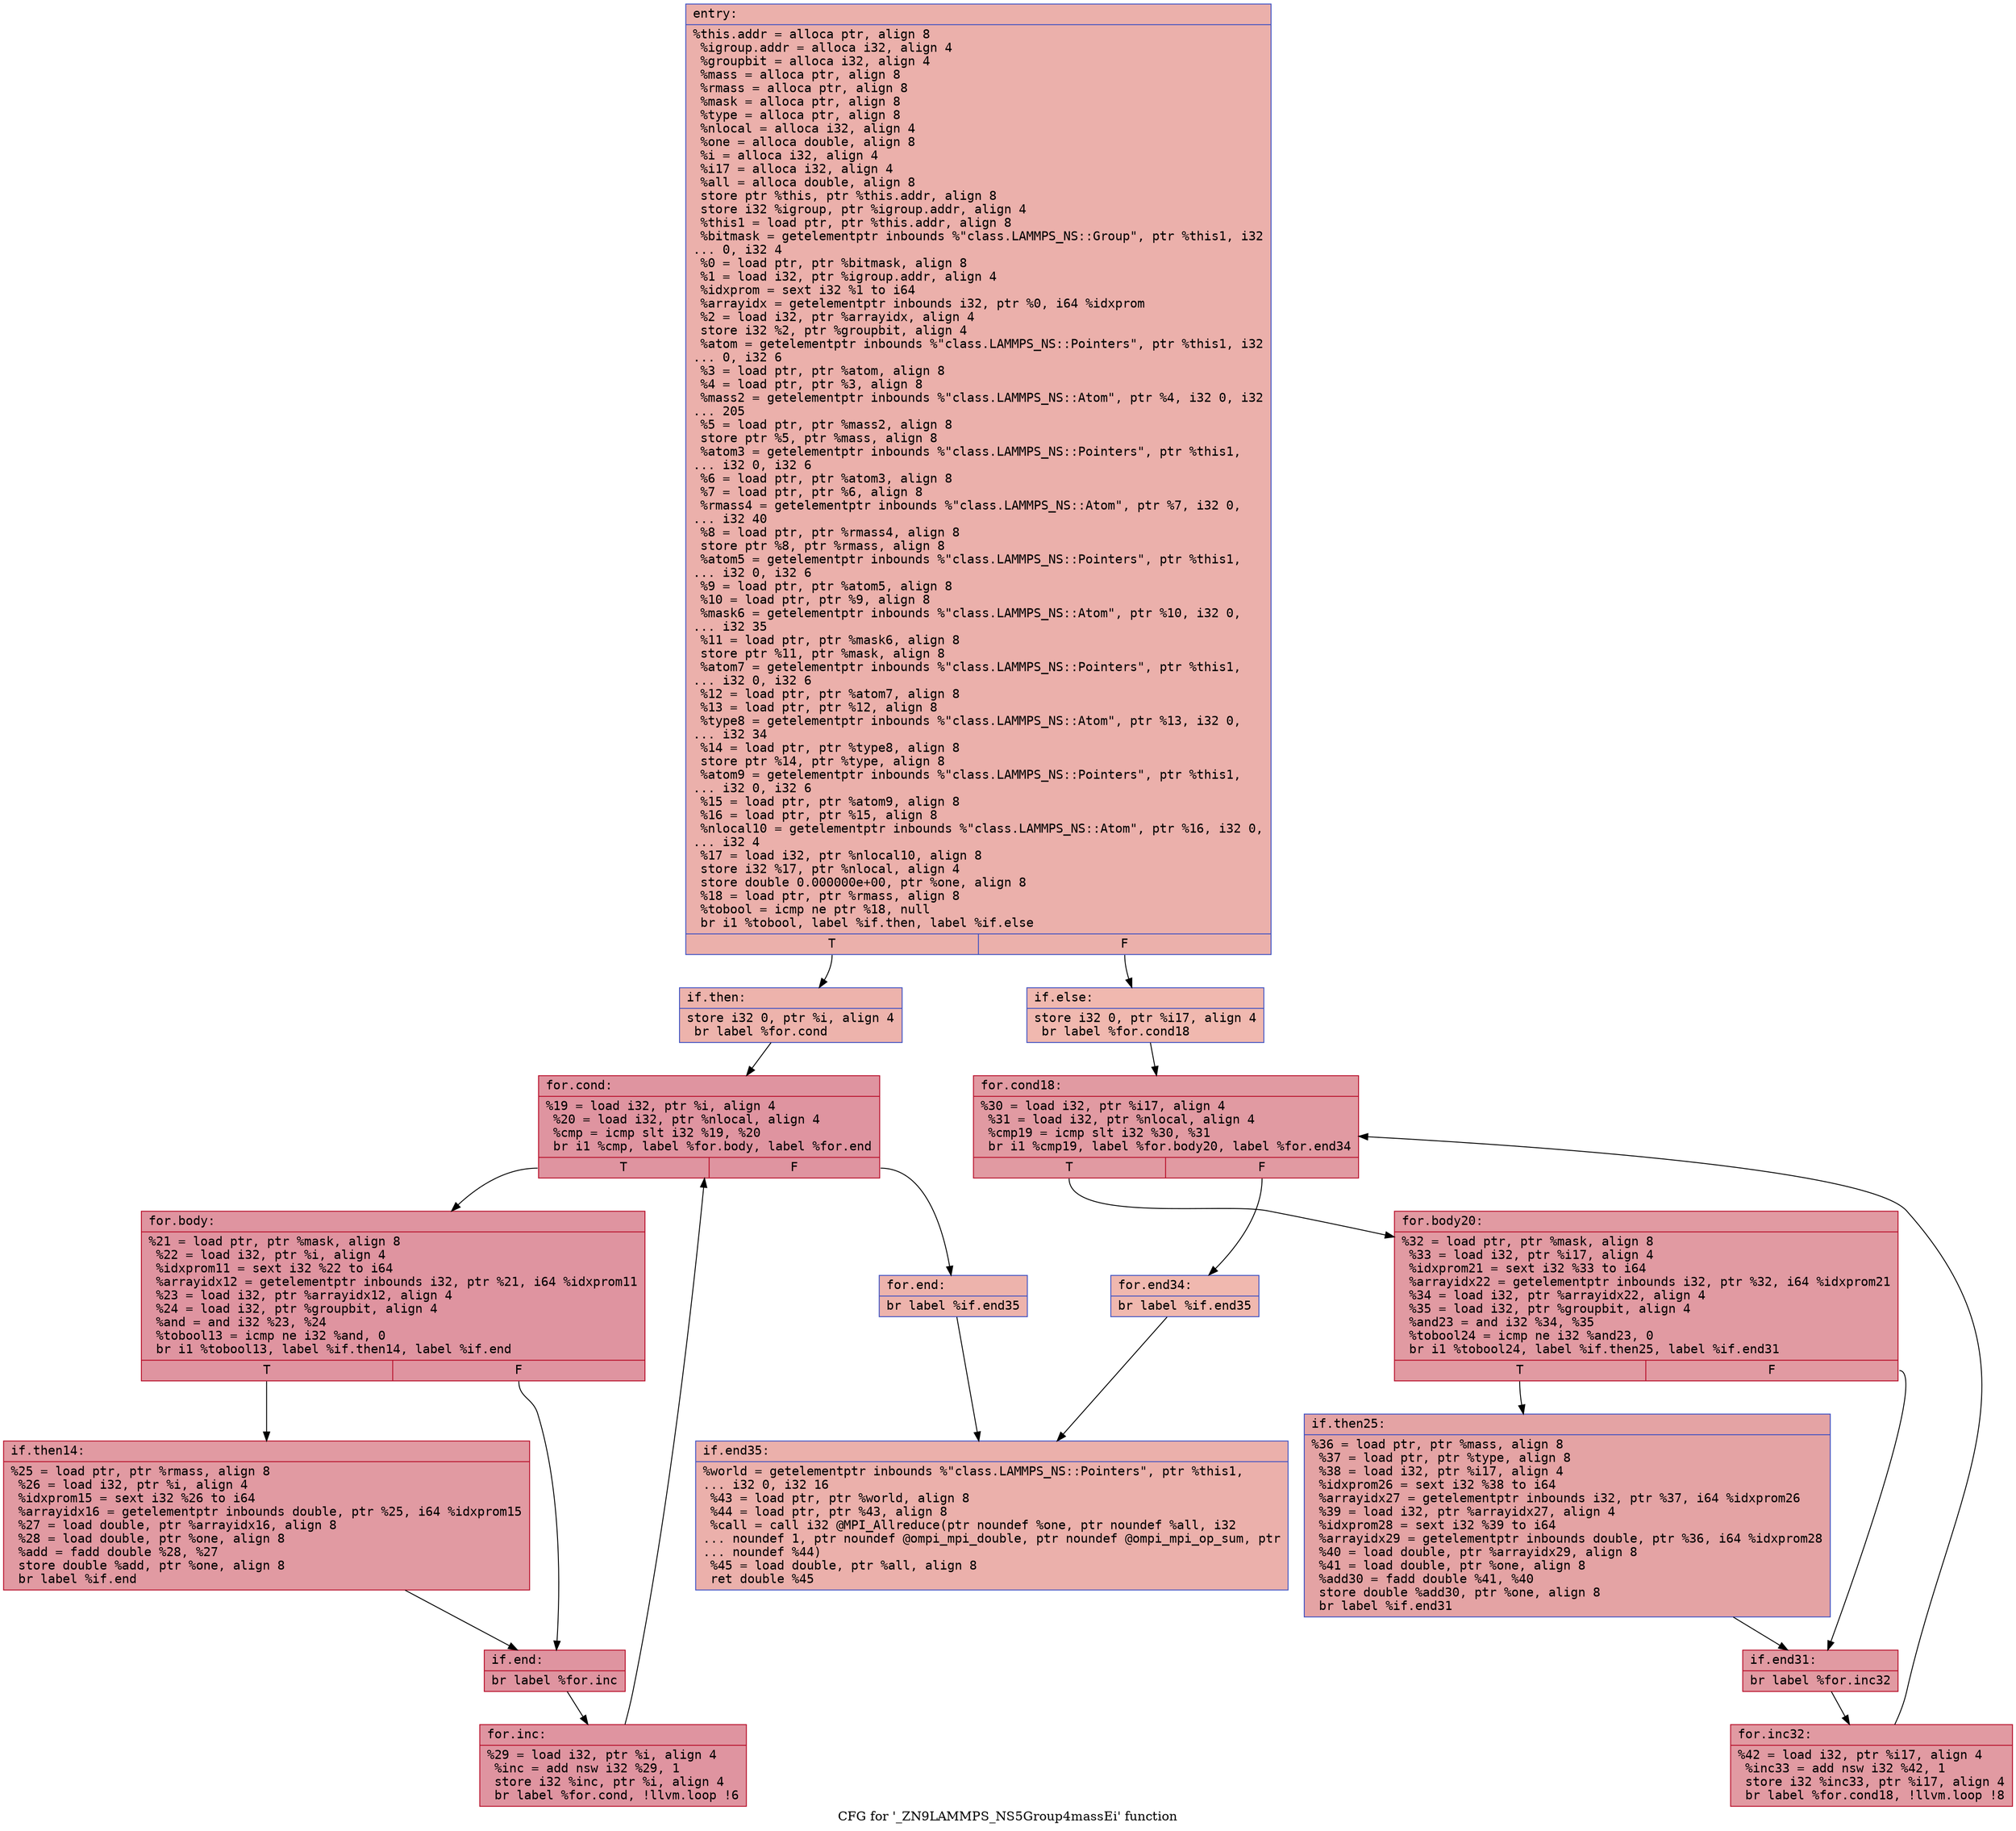 digraph "CFG for '_ZN9LAMMPS_NS5Group4massEi' function" {
	label="CFG for '_ZN9LAMMPS_NS5Group4massEi' function";

	Node0x55ba303cf080 [shape=record,color="#3d50c3ff", style=filled, fillcolor="#d24b4070" fontname="Courier",label="{entry:\l|  %this.addr = alloca ptr, align 8\l  %igroup.addr = alloca i32, align 4\l  %groupbit = alloca i32, align 4\l  %mass = alloca ptr, align 8\l  %rmass = alloca ptr, align 8\l  %mask = alloca ptr, align 8\l  %type = alloca ptr, align 8\l  %nlocal = alloca i32, align 4\l  %one = alloca double, align 8\l  %i = alloca i32, align 4\l  %i17 = alloca i32, align 4\l  %all = alloca double, align 8\l  store ptr %this, ptr %this.addr, align 8\l  store i32 %igroup, ptr %igroup.addr, align 4\l  %this1 = load ptr, ptr %this.addr, align 8\l  %bitmask = getelementptr inbounds %\"class.LAMMPS_NS::Group\", ptr %this1, i32\l... 0, i32 4\l  %0 = load ptr, ptr %bitmask, align 8\l  %1 = load i32, ptr %igroup.addr, align 4\l  %idxprom = sext i32 %1 to i64\l  %arrayidx = getelementptr inbounds i32, ptr %0, i64 %idxprom\l  %2 = load i32, ptr %arrayidx, align 4\l  store i32 %2, ptr %groupbit, align 4\l  %atom = getelementptr inbounds %\"class.LAMMPS_NS::Pointers\", ptr %this1, i32\l... 0, i32 6\l  %3 = load ptr, ptr %atom, align 8\l  %4 = load ptr, ptr %3, align 8\l  %mass2 = getelementptr inbounds %\"class.LAMMPS_NS::Atom\", ptr %4, i32 0, i32\l... 205\l  %5 = load ptr, ptr %mass2, align 8\l  store ptr %5, ptr %mass, align 8\l  %atom3 = getelementptr inbounds %\"class.LAMMPS_NS::Pointers\", ptr %this1,\l... i32 0, i32 6\l  %6 = load ptr, ptr %atom3, align 8\l  %7 = load ptr, ptr %6, align 8\l  %rmass4 = getelementptr inbounds %\"class.LAMMPS_NS::Atom\", ptr %7, i32 0,\l... i32 40\l  %8 = load ptr, ptr %rmass4, align 8\l  store ptr %8, ptr %rmass, align 8\l  %atom5 = getelementptr inbounds %\"class.LAMMPS_NS::Pointers\", ptr %this1,\l... i32 0, i32 6\l  %9 = load ptr, ptr %atom5, align 8\l  %10 = load ptr, ptr %9, align 8\l  %mask6 = getelementptr inbounds %\"class.LAMMPS_NS::Atom\", ptr %10, i32 0,\l... i32 35\l  %11 = load ptr, ptr %mask6, align 8\l  store ptr %11, ptr %mask, align 8\l  %atom7 = getelementptr inbounds %\"class.LAMMPS_NS::Pointers\", ptr %this1,\l... i32 0, i32 6\l  %12 = load ptr, ptr %atom7, align 8\l  %13 = load ptr, ptr %12, align 8\l  %type8 = getelementptr inbounds %\"class.LAMMPS_NS::Atom\", ptr %13, i32 0,\l... i32 34\l  %14 = load ptr, ptr %type8, align 8\l  store ptr %14, ptr %type, align 8\l  %atom9 = getelementptr inbounds %\"class.LAMMPS_NS::Pointers\", ptr %this1,\l... i32 0, i32 6\l  %15 = load ptr, ptr %atom9, align 8\l  %16 = load ptr, ptr %15, align 8\l  %nlocal10 = getelementptr inbounds %\"class.LAMMPS_NS::Atom\", ptr %16, i32 0,\l... i32 4\l  %17 = load i32, ptr %nlocal10, align 8\l  store i32 %17, ptr %nlocal, align 4\l  store double 0.000000e+00, ptr %one, align 8\l  %18 = load ptr, ptr %rmass, align 8\l  %tobool = icmp ne ptr %18, null\l  br i1 %tobool, label %if.then, label %if.else\l|{<s0>T|<s1>F}}"];
	Node0x55ba303cf080:s0 -> Node0x55ba303d1650[tooltip="entry -> if.then\nProbability 62.50%" ];
	Node0x55ba303cf080:s1 -> Node0x55ba303d16c0[tooltip="entry -> if.else\nProbability 37.50%" ];
	Node0x55ba303d1650 [shape=record,color="#3d50c3ff", style=filled, fillcolor="#d6524470" fontname="Courier",label="{if.then:\l|  store i32 0, ptr %i, align 4\l  br label %for.cond\l}"];
	Node0x55ba303d1650 -> Node0x55ba303d1880[tooltip="if.then -> for.cond\nProbability 100.00%" ];
	Node0x55ba303d1880 [shape=record,color="#b70d28ff", style=filled, fillcolor="#b70d2870" fontname="Courier",label="{for.cond:\l|  %19 = load i32, ptr %i, align 4\l  %20 = load i32, ptr %nlocal, align 4\l  %cmp = icmp slt i32 %19, %20\l  br i1 %cmp, label %for.body, label %for.end\l|{<s0>T|<s1>F}}"];
	Node0x55ba303d1880:s0 -> Node0x55ba303d1b20[tooltip="for.cond -> for.body\nProbability 96.88%" ];
	Node0x55ba303d1880:s1 -> Node0x55ba303d1ba0[tooltip="for.cond -> for.end\nProbability 3.12%" ];
	Node0x55ba303d1b20 [shape=record,color="#b70d28ff", style=filled, fillcolor="#b70d2870" fontname="Courier",label="{for.body:\l|  %21 = load ptr, ptr %mask, align 8\l  %22 = load i32, ptr %i, align 4\l  %idxprom11 = sext i32 %22 to i64\l  %arrayidx12 = getelementptr inbounds i32, ptr %21, i64 %idxprom11\l  %23 = load i32, ptr %arrayidx12, align 4\l  %24 = load i32, ptr %groupbit, align 4\l  %and = and i32 %23, %24\l  %tobool13 = icmp ne i32 %and, 0\l  br i1 %tobool13, label %if.then14, label %if.end\l|{<s0>T|<s1>F}}"];
	Node0x55ba303d1b20:s0 -> Node0x55ba303d21a0[tooltip="for.body -> if.then14\nProbability 62.50%" ];
	Node0x55ba303d1b20:s1 -> Node0x55ba303d2220[tooltip="for.body -> if.end\nProbability 37.50%" ];
	Node0x55ba303d21a0 [shape=record,color="#b70d28ff", style=filled, fillcolor="#bb1b2c70" fontname="Courier",label="{if.then14:\l|  %25 = load ptr, ptr %rmass, align 8\l  %26 = load i32, ptr %i, align 4\l  %idxprom15 = sext i32 %26 to i64\l  %arrayidx16 = getelementptr inbounds double, ptr %25, i64 %idxprom15\l  %27 = load double, ptr %arrayidx16, align 8\l  %28 = load double, ptr %one, align 8\l  %add = fadd double %28, %27\l  store double %add, ptr %one, align 8\l  br label %if.end\l}"];
	Node0x55ba303d21a0 -> Node0x55ba303d2220[tooltip="if.then14 -> if.end\nProbability 100.00%" ];
	Node0x55ba303d2220 [shape=record,color="#b70d28ff", style=filled, fillcolor="#b70d2870" fontname="Courier",label="{if.end:\l|  br label %for.inc\l}"];
	Node0x55ba303d2220 -> Node0x55ba303d2870[tooltip="if.end -> for.inc\nProbability 100.00%" ];
	Node0x55ba303d2870 [shape=record,color="#b70d28ff", style=filled, fillcolor="#b70d2870" fontname="Courier",label="{for.inc:\l|  %29 = load i32, ptr %i, align 4\l  %inc = add nsw i32 %29, 1\l  store i32 %inc, ptr %i, align 4\l  br label %for.cond, !llvm.loop !6\l}"];
	Node0x55ba303d2870 -> Node0x55ba303d1880[tooltip="for.inc -> for.cond\nProbability 100.00%" ];
	Node0x55ba303d1ba0 [shape=record,color="#3d50c3ff", style=filled, fillcolor="#d6524470" fontname="Courier",label="{for.end:\l|  br label %if.end35\l}"];
	Node0x55ba303d1ba0 -> Node0x55ba303d2ce0[tooltip="for.end -> if.end35\nProbability 100.00%" ];
	Node0x55ba303d16c0 [shape=record,color="#3d50c3ff", style=filled, fillcolor="#dc5d4a70" fontname="Courier",label="{if.else:\l|  store i32 0, ptr %i17, align 4\l  br label %for.cond18\l}"];
	Node0x55ba303d16c0 -> Node0x55ba303d2e70[tooltip="if.else -> for.cond18\nProbability 100.00%" ];
	Node0x55ba303d2e70 [shape=record,color="#b70d28ff", style=filled, fillcolor="#bb1b2c70" fontname="Courier",label="{for.cond18:\l|  %30 = load i32, ptr %i17, align 4\l  %31 = load i32, ptr %nlocal, align 4\l  %cmp19 = icmp slt i32 %30, %31\l  br i1 %cmp19, label %for.body20, label %for.end34\l|{<s0>T|<s1>F}}"];
	Node0x55ba303d2e70:s0 -> Node0x55ba303d0c30[tooltip="for.cond18 -> for.body20\nProbability 96.88%" ];
	Node0x55ba303d2e70:s1 -> Node0x55ba303d0cb0[tooltip="for.cond18 -> for.end34\nProbability 3.12%" ];
	Node0x55ba303d0c30 [shape=record,color="#b70d28ff", style=filled, fillcolor="#bb1b2c70" fontname="Courier",label="{for.body20:\l|  %32 = load ptr, ptr %mask, align 8\l  %33 = load i32, ptr %i17, align 4\l  %idxprom21 = sext i32 %33 to i64\l  %arrayidx22 = getelementptr inbounds i32, ptr %32, i64 %idxprom21\l  %34 = load i32, ptr %arrayidx22, align 4\l  %35 = load i32, ptr %groupbit, align 4\l  %and23 = and i32 %34, %35\l  %tobool24 = icmp ne i32 %and23, 0\l  br i1 %tobool24, label %if.then25, label %if.end31\l|{<s0>T|<s1>F}}"];
	Node0x55ba303d0c30:s0 -> Node0x55ba303d3aa0[tooltip="for.body20 -> if.then25\nProbability 62.50%" ];
	Node0x55ba303d0c30:s1 -> Node0x55ba303d3b20[tooltip="for.body20 -> if.end31\nProbability 37.50%" ];
	Node0x55ba303d3aa0 [shape=record,color="#3d50c3ff", style=filled, fillcolor="#c32e3170" fontname="Courier",label="{if.then25:\l|  %36 = load ptr, ptr %mass, align 8\l  %37 = load ptr, ptr %type, align 8\l  %38 = load i32, ptr %i17, align 4\l  %idxprom26 = sext i32 %38 to i64\l  %arrayidx27 = getelementptr inbounds i32, ptr %37, i64 %idxprom26\l  %39 = load i32, ptr %arrayidx27, align 4\l  %idxprom28 = sext i32 %39 to i64\l  %arrayidx29 = getelementptr inbounds double, ptr %36, i64 %idxprom28\l  %40 = load double, ptr %arrayidx29, align 8\l  %41 = load double, ptr %one, align 8\l  %add30 = fadd double %41, %40\l  store double %add30, ptr %one, align 8\l  br label %if.end31\l}"];
	Node0x55ba303d3aa0 -> Node0x55ba303d3b20[tooltip="if.then25 -> if.end31\nProbability 100.00%" ];
	Node0x55ba303d3b20 [shape=record,color="#b70d28ff", style=filled, fillcolor="#bb1b2c70" fontname="Courier",label="{if.end31:\l|  br label %for.inc32\l}"];
	Node0x55ba303d3b20 -> Node0x55ba303d43f0[tooltip="if.end31 -> for.inc32\nProbability 100.00%" ];
	Node0x55ba303d43f0 [shape=record,color="#b70d28ff", style=filled, fillcolor="#bb1b2c70" fontname="Courier",label="{for.inc32:\l|  %42 = load i32, ptr %i17, align 4\l  %inc33 = add nsw i32 %42, 1\l  store i32 %inc33, ptr %i17, align 4\l  br label %for.cond18, !llvm.loop !8\l}"];
	Node0x55ba303d43f0 -> Node0x55ba303d2e70[tooltip="for.inc32 -> for.cond18\nProbability 100.00%" ];
	Node0x55ba303d0cb0 [shape=record,color="#3d50c3ff", style=filled, fillcolor="#dc5d4a70" fontname="Courier",label="{for.end34:\l|  br label %if.end35\l}"];
	Node0x55ba303d0cb0 -> Node0x55ba303d2ce0[tooltip="for.end34 -> if.end35\nProbability 100.00%" ];
	Node0x55ba303d2ce0 [shape=record,color="#3d50c3ff", style=filled, fillcolor="#d24b4070" fontname="Courier",label="{if.end35:\l|  %world = getelementptr inbounds %\"class.LAMMPS_NS::Pointers\", ptr %this1,\l... i32 0, i32 16\l  %43 = load ptr, ptr %world, align 8\l  %44 = load ptr, ptr %43, align 8\l  %call = call i32 @MPI_Allreduce(ptr noundef %one, ptr noundef %all, i32\l... noundef 1, ptr noundef @ompi_mpi_double, ptr noundef @ompi_mpi_op_sum, ptr\l... noundef %44)\l  %45 = load double, ptr %all, align 8\l  ret double %45\l}"];
}
